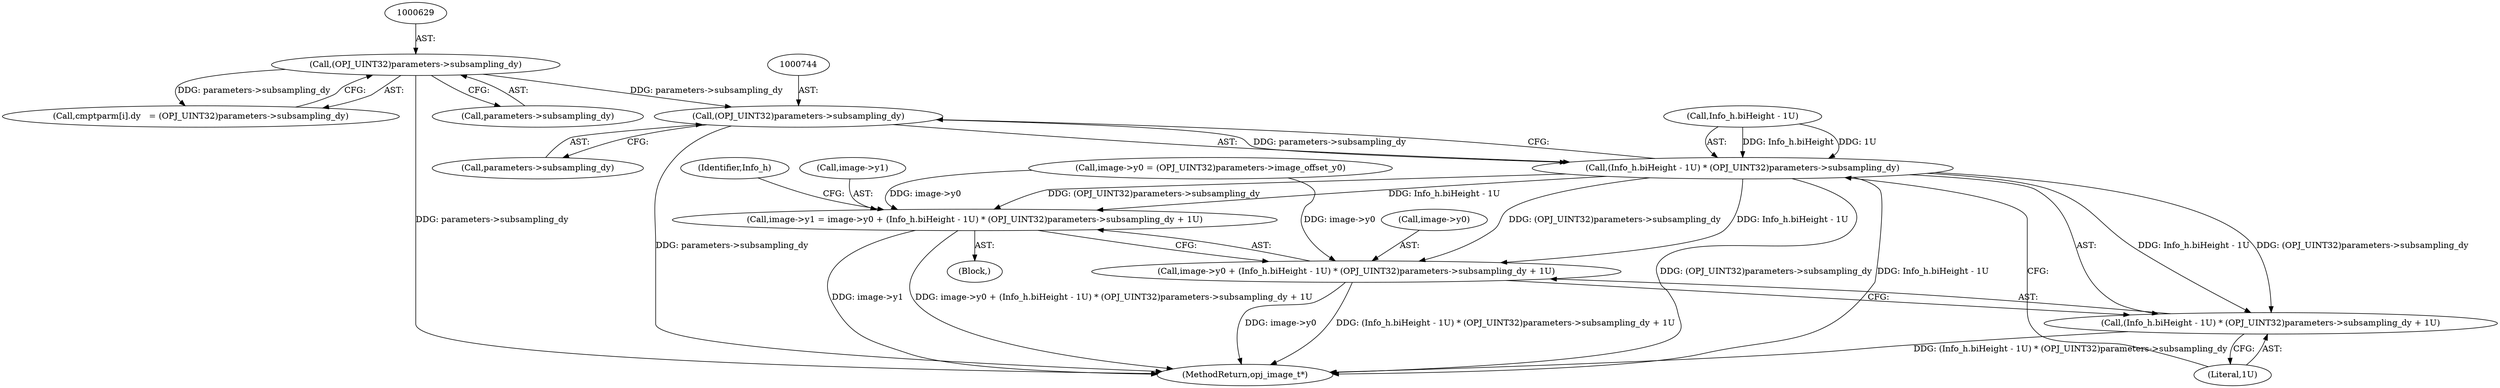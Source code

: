 digraph "0_openjpeg_da940424816e11d624362ce080bc026adffa26e8@pointer" {
"1000743" [label="(Call,(OPJ_UINT32)parameters->subsampling_dy)"];
"1000628" [label="(Call,(OPJ_UINT32)parameters->subsampling_dy)"];
"1000737" [label="(Call,(Info_h.biHeight - 1U) * (OPJ_UINT32)parameters->subsampling_dy)"];
"1000728" [label="(Call,image->y1 = image->y0 + (Info_h.biHeight - 1U) * (OPJ_UINT32)parameters->subsampling_dy + 1U)"];
"1000732" [label="(Call,image->y0 + (Info_h.biHeight - 1U) * (OPJ_UINT32)parameters->subsampling_dy + 1U)"];
"1000736" [label="(Call,(Info_h.biHeight - 1U) * (OPJ_UINT32)parameters->subsampling_dy + 1U)"];
"1000732" [label="(Call,image->y0 + (Info_h.biHeight - 1U) * (OPJ_UINT32)parameters->subsampling_dy + 1U)"];
"1000748" [label="(Literal,1U)"];
"1000628" [label="(Call,(OPJ_UINT32)parameters->subsampling_dy)"];
"1000728" [label="(Call,image->y1 = image->y0 + (Info_h.biHeight - 1U) * (OPJ_UINT32)parameters->subsampling_dy + 1U)"];
"1000622" [label="(Call,cmptparm[i].dy   = (OPJ_UINT32)parameters->subsampling_dy)"];
"1000736" [label="(Call,(Info_h.biHeight - 1U) * (OPJ_UINT32)parameters->subsampling_dy + 1U)"];
"1000738" [label="(Call,Info_h.biHeight - 1U)"];
"1000753" [label="(Identifier,Info_h)"];
"1000737" [label="(Call,(Info_h.biHeight - 1U) * (OPJ_UINT32)parameters->subsampling_dy)"];
"1000630" [label="(Call,parameters->subsampling_dy)"];
"1000980" [label="(MethodReturn,opj_image_t*)"];
"1000745" [label="(Call,parameters->subsampling_dy)"];
"1000729" [label="(Call,image->y1)"];
"1000698" [label="(Call,image->y0 = (OPJ_UINT32)parameters->image_offset_y0)"];
"1000733" [label="(Call,image->y0)"];
"1000124" [label="(Block,)"];
"1000743" [label="(Call,(OPJ_UINT32)parameters->subsampling_dy)"];
"1000743" -> "1000737"  [label="AST: "];
"1000743" -> "1000745"  [label="CFG: "];
"1000744" -> "1000743"  [label="AST: "];
"1000745" -> "1000743"  [label="AST: "];
"1000737" -> "1000743"  [label="CFG: "];
"1000743" -> "1000980"  [label="DDG: parameters->subsampling_dy"];
"1000743" -> "1000737"  [label="DDG: parameters->subsampling_dy"];
"1000628" -> "1000743"  [label="DDG: parameters->subsampling_dy"];
"1000628" -> "1000622"  [label="AST: "];
"1000628" -> "1000630"  [label="CFG: "];
"1000629" -> "1000628"  [label="AST: "];
"1000630" -> "1000628"  [label="AST: "];
"1000622" -> "1000628"  [label="CFG: "];
"1000628" -> "1000980"  [label="DDG: parameters->subsampling_dy"];
"1000628" -> "1000622"  [label="DDG: parameters->subsampling_dy"];
"1000737" -> "1000736"  [label="AST: "];
"1000738" -> "1000737"  [label="AST: "];
"1000748" -> "1000737"  [label="CFG: "];
"1000737" -> "1000980"  [label="DDG: Info_h.biHeight - 1U"];
"1000737" -> "1000980"  [label="DDG: (OPJ_UINT32)parameters->subsampling_dy"];
"1000737" -> "1000728"  [label="DDG: Info_h.biHeight - 1U"];
"1000737" -> "1000728"  [label="DDG: (OPJ_UINT32)parameters->subsampling_dy"];
"1000737" -> "1000732"  [label="DDG: Info_h.biHeight - 1U"];
"1000737" -> "1000732"  [label="DDG: (OPJ_UINT32)parameters->subsampling_dy"];
"1000737" -> "1000736"  [label="DDG: Info_h.biHeight - 1U"];
"1000737" -> "1000736"  [label="DDG: (OPJ_UINT32)parameters->subsampling_dy"];
"1000738" -> "1000737"  [label="DDG: Info_h.biHeight"];
"1000738" -> "1000737"  [label="DDG: 1U"];
"1000728" -> "1000124"  [label="AST: "];
"1000728" -> "1000732"  [label="CFG: "];
"1000729" -> "1000728"  [label="AST: "];
"1000732" -> "1000728"  [label="AST: "];
"1000753" -> "1000728"  [label="CFG: "];
"1000728" -> "1000980"  [label="DDG: image->y1"];
"1000728" -> "1000980"  [label="DDG: image->y0 + (Info_h.biHeight - 1U) * (OPJ_UINT32)parameters->subsampling_dy + 1U"];
"1000698" -> "1000728"  [label="DDG: image->y0"];
"1000732" -> "1000736"  [label="CFG: "];
"1000733" -> "1000732"  [label="AST: "];
"1000736" -> "1000732"  [label="AST: "];
"1000732" -> "1000980"  [label="DDG: (Info_h.biHeight - 1U) * (OPJ_UINT32)parameters->subsampling_dy + 1U"];
"1000732" -> "1000980"  [label="DDG: image->y0"];
"1000698" -> "1000732"  [label="DDG: image->y0"];
"1000736" -> "1000748"  [label="CFG: "];
"1000748" -> "1000736"  [label="AST: "];
"1000736" -> "1000980"  [label="DDG: (Info_h.biHeight - 1U) * (OPJ_UINT32)parameters->subsampling_dy"];
}
